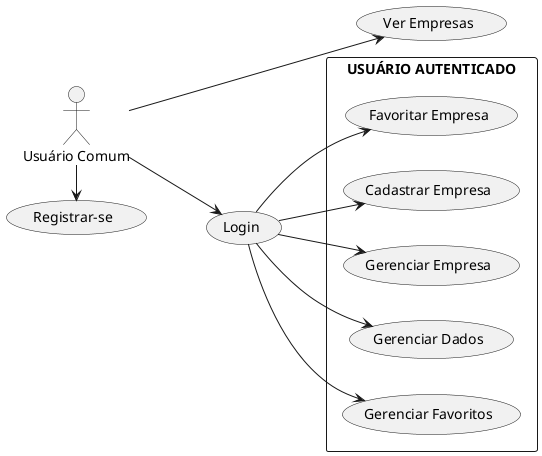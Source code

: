 @startuml
left to right direction

User as "Usuário Comum"

rectangle "USUÁRIO AUTENTICADO" {
    (Favoritar Empresa) as FavEmpresa
    (Cadastrar Empresa) as CadEmpresa
    (Gerenciar Empresa) as GerEmpresa
    (Gerenciar Dados) as GerDados
    (Gerenciar Favoritos) as GerFavoritos
}

(Ver Empresas) as VerEmpresas
(Registrar-se) as Register
(Login) as Login

User -d--> VerEmpresas
User -r--> Register
User --> Login
Login --> CadEmpresa
Login --> FavEmpresa
Login --> GerEmpresa
Login --> GerDados
Login --> GerFavoritos

@enduml
